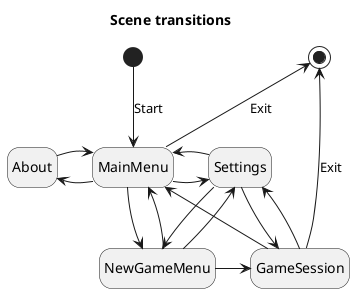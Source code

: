 @startuml Scene_Transitions

title Scene transitions

state MainMenu
state NewGameMenu
state About
state GameSession
state Settings

hide empty description

'  -> horizontal
' --> vertical

[*] --> MainMenu : Start

MainMenu -l-> About
About -r-> MainMenu

MainMenu -r-> Settings
MainMenu --> NewGameMenu
MainMenu -u-> [*] : Exit

NewGameMenu -> GameSession
NewGameMenu --> MainMenu
NewGameMenu --> Settings

GameSession --> Settings
GameSession -> MainMenu
GameSession -u-> [*] : Exit

Settings -> MainMenu
Settings -> GameSession
Settings -> NewGameMenu

@enduml